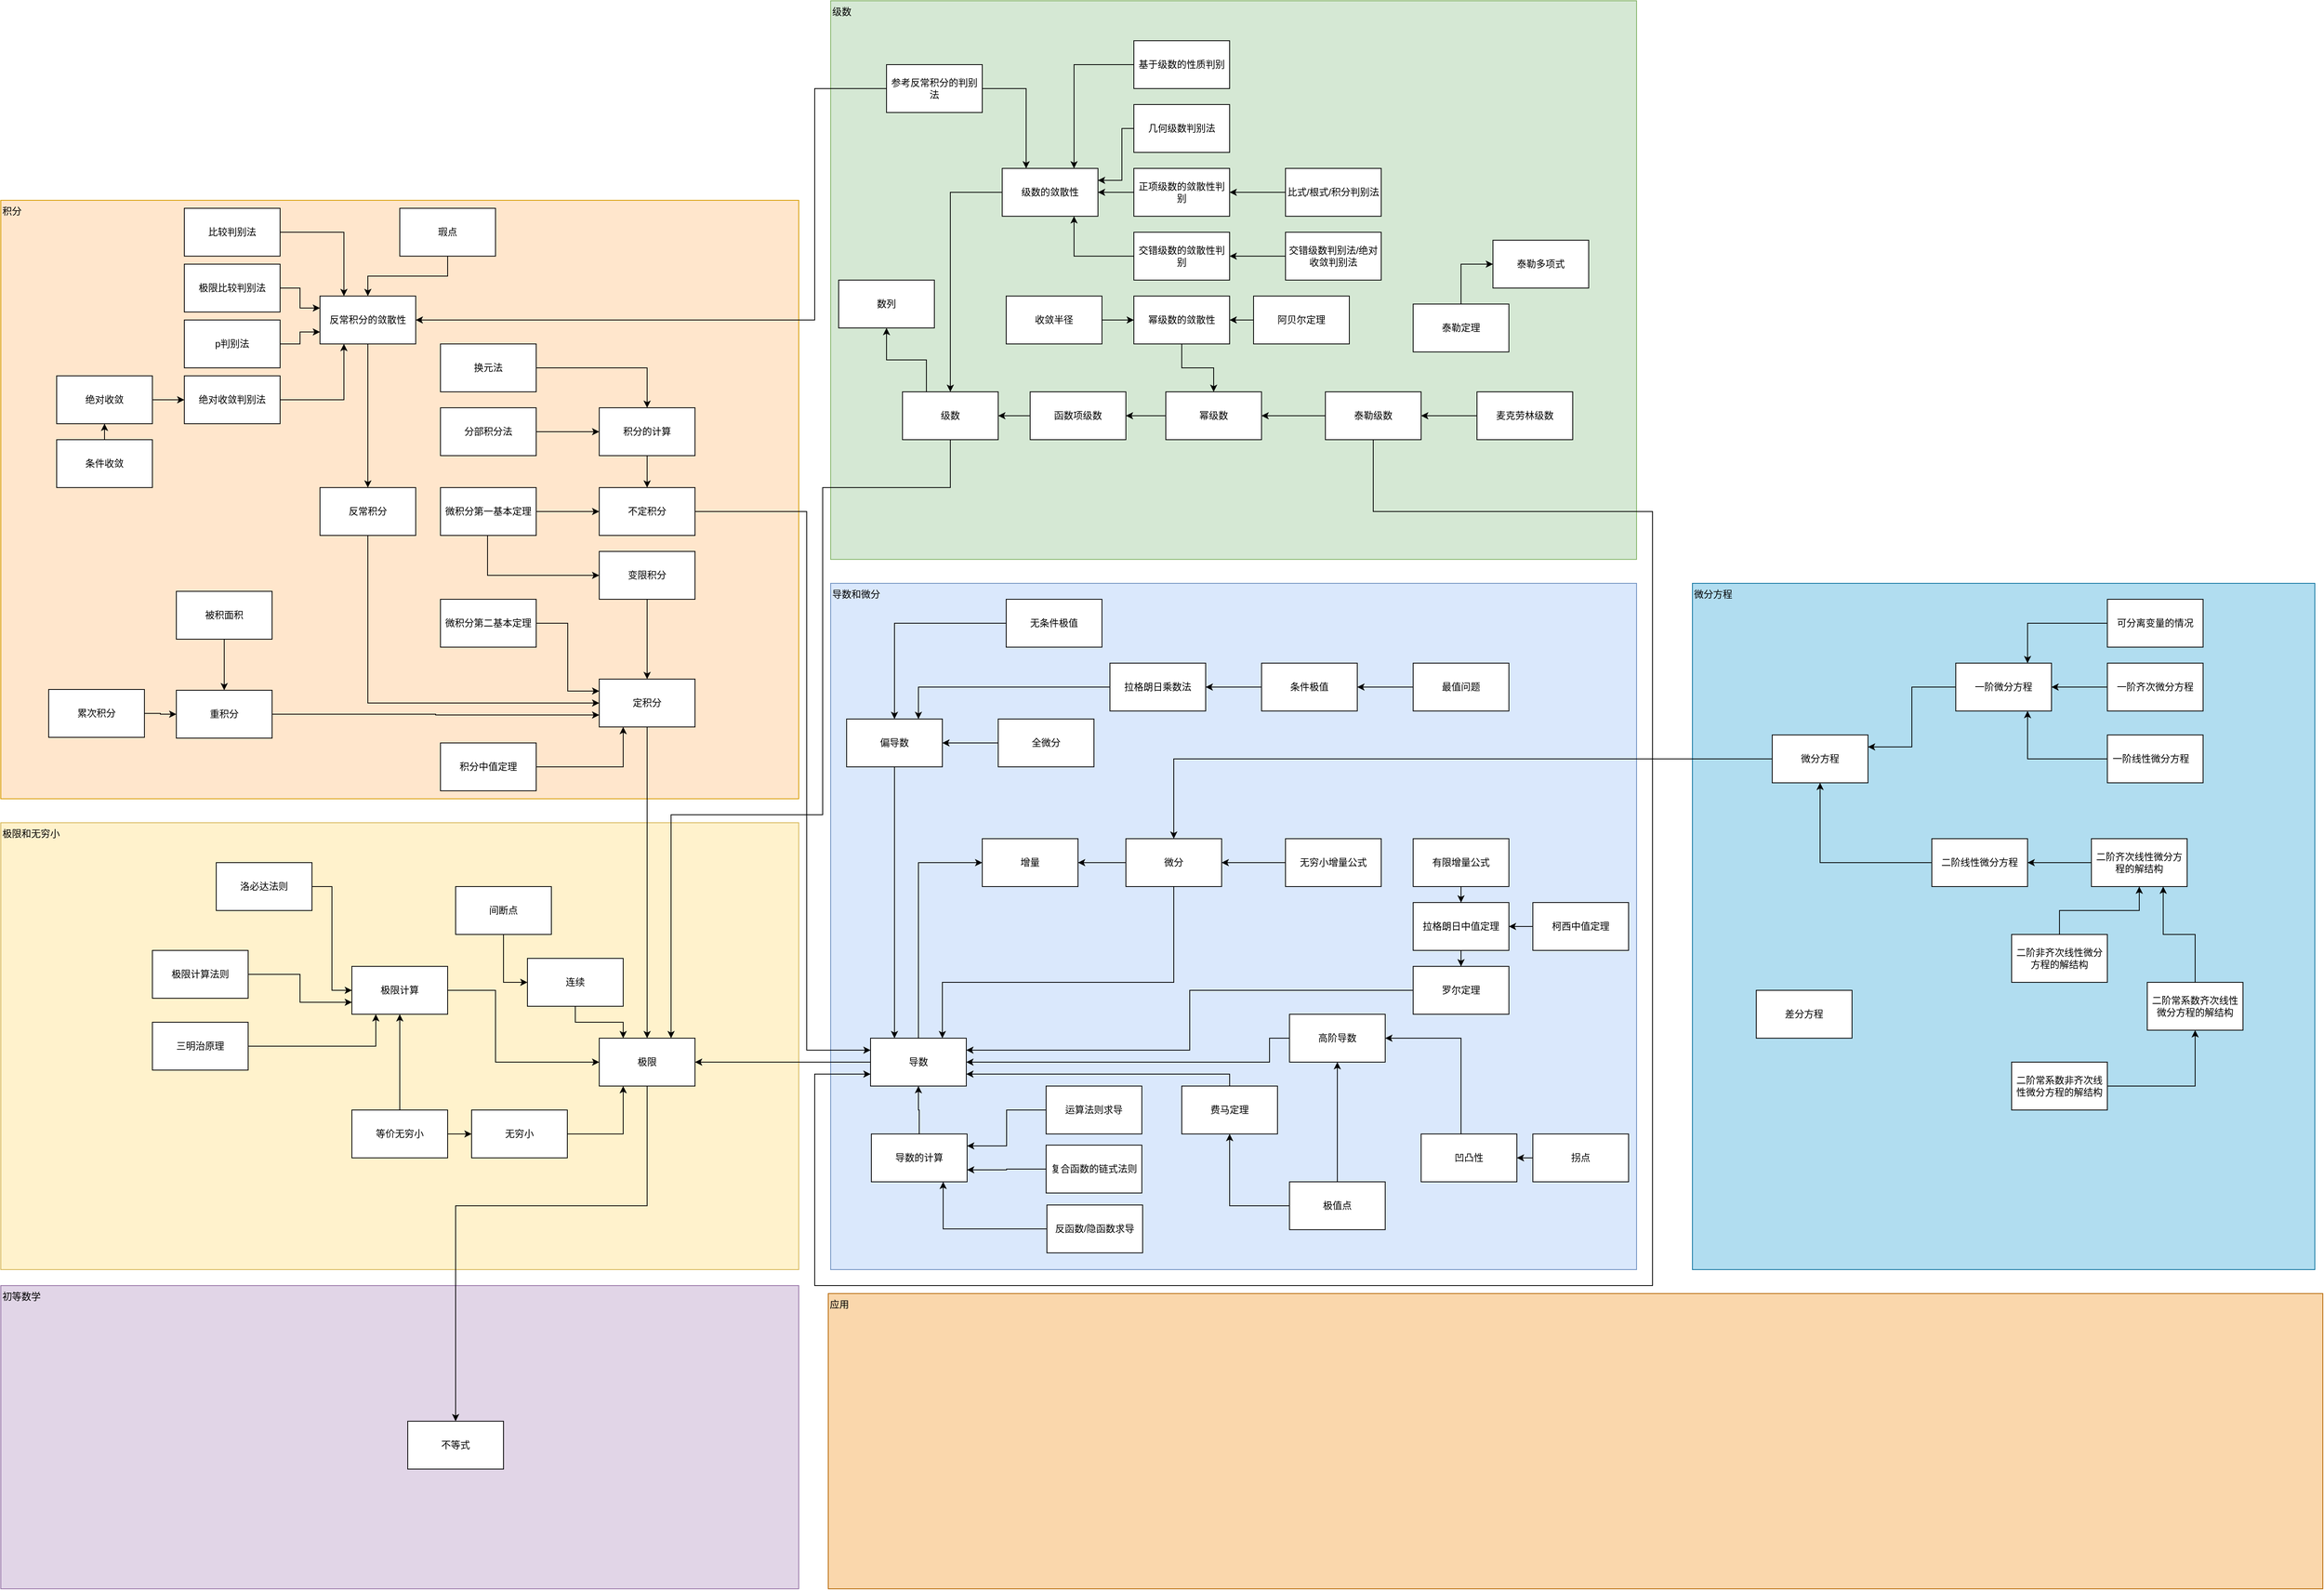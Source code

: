 <mxfile version="21.4.0" type="github">
  <diagram name="Page-1" id="VGHvvajVorK2azADJzkz">
    <mxGraphModel dx="4642" dy="3264" grid="1" gridSize="10" guides="1" tooltips="1" connect="1" arrows="1" fold="1" page="1" pageScale="1" pageWidth="850" pageHeight="1100" math="0" shadow="0">
      <root>
        <mxCell id="0" />
        <mxCell id="1" parent="0" />
        <mxCell id="I-8bGkA8Zce3OLZ5yMU2-1" value="初等数学" style="rounded=0;whiteSpace=wrap;html=1;fillColor=#e1d5e7;strokeColor=#9673a6;verticalAlign=top;align=left;" vertex="1" parent="1">
          <mxGeometry x="-400" y="900" width="1000" height="380" as="geometry" />
        </mxCell>
        <mxCell id="I-8bGkA8Zce3OLZ5yMU2-2" value="极限和无穷小" style="rounded=0;whiteSpace=wrap;html=1;fillColor=#fff2cc;strokeColor=#d6b656;verticalAlign=top;align=left;" vertex="1" parent="1">
          <mxGeometry x="-400" y="320" width="1000" height="560" as="geometry" />
        </mxCell>
        <mxCell id="I-8bGkA8Zce3OLZ5yMU2-3" value="导数和微分" style="rounded=0;whiteSpace=wrap;html=1;fillColor=#dae8fc;strokeColor=#6c8ebf;verticalAlign=top;align=left;" vertex="1" parent="1">
          <mxGeometry x="640" y="20" width="1010" height="860" as="geometry" />
        </mxCell>
        <mxCell id="I-8bGkA8Zce3OLZ5yMU2-4" value="积分" style="rounded=0;whiteSpace=wrap;html=1;fillColor=#ffe6cc;strokeColor=#d79b00;align=left;verticalAlign=top;" vertex="1" parent="1">
          <mxGeometry x="-400" y="-460" width="1000" height="750" as="geometry" />
        </mxCell>
        <mxCell id="I-8bGkA8Zce3OLZ5yMU2-5" value="级数" style="rounded=0;whiteSpace=wrap;html=1;fillColor=#d5e8d4;strokeColor=#82b366;verticalAlign=top;align=left;" vertex="1" parent="1">
          <mxGeometry x="640" y="-710" width="1010" height="700" as="geometry" />
        </mxCell>
        <mxCell id="I-8bGkA8Zce3OLZ5yMU2-6" value="微分方程" style="rounded=0;whiteSpace=wrap;html=1;fillColor=#b1ddf0;strokeColor=#10739e;verticalAlign=top;align=left;" vertex="1" parent="1">
          <mxGeometry x="1720" y="20" width="780" height="860" as="geometry" />
        </mxCell>
        <mxCell id="I-8bGkA8Zce3OLZ5yMU2-8" value="应用" style="rounded=0;whiteSpace=wrap;html=1;fillColor=#fad7ac;strokeColor=#b46504;verticalAlign=top;align=left;" vertex="1" parent="1">
          <mxGeometry x="637" y="910" width="1873" height="370" as="geometry" />
        </mxCell>
        <mxCell id="I-8bGkA8Zce3OLZ5yMU2-11" style="edgeStyle=orthogonalEdgeStyle;rounded=0;orthogonalLoop=1;jettySize=auto;html=1;entryX=0.25;entryY=1;entryDx=0;entryDy=0;" edge="1" parent="1" source="I-8bGkA8Zce3OLZ5yMU2-9" target="I-8bGkA8Zce3OLZ5yMU2-10">
          <mxGeometry relative="1" as="geometry">
            <Array as="points">
              <mxPoint x="380" y="710" />
            </Array>
          </mxGeometry>
        </mxCell>
        <mxCell id="I-8bGkA8Zce3OLZ5yMU2-9" value="无穷小" style="rounded=0;whiteSpace=wrap;html=1;" vertex="1" parent="1">
          <mxGeometry x="190" y="680" width="120" height="60" as="geometry" />
        </mxCell>
        <mxCell id="I-8bGkA8Zce3OLZ5yMU2-14" style="edgeStyle=orthogonalEdgeStyle;rounded=0;orthogonalLoop=1;jettySize=auto;html=1;entryX=0.5;entryY=0;entryDx=0;entryDy=0;" edge="1" parent="1" source="I-8bGkA8Zce3OLZ5yMU2-10" target="I-8bGkA8Zce3OLZ5yMU2-13">
          <mxGeometry relative="1" as="geometry">
            <Array as="points">
              <mxPoint x="410" y="800" />
              <mxPoint x="170" y="800" />
            </Array>
          </mxGeometry>
        </mxCell>
        <mxCell id="I-8bGkA8Zce3OLZ5yMU2-10" value="极限" style="rounded=0;whiteSpace=wrap;html=1;" vertex="1" parent="1">
          <mxGeometry x="350" y="590" width="120" height="60" as="geometry" />
        </mxCell>
        <mxCell id="I-8bGkA8Zce3OLZ5yMU2-13" value="不等式" style="rounded=0;whiteSpace=wrap;html=1;" vertex="1" parent="1">
          <mxGeometry x="110" y="1070" width="120" height="60" as="geometry" />
        </mxCell>
        <mxCell id="I-8bGkA8Zce3OLZ5yMU2-16" style="edgeStyle=orthogonalEdgeStyle;rounded=0;orthogonalLoop=1;jettySize=auto;html=1;entryX=0.25;entryY=0;entryDx=0;entryDy=0;" edge="1" parent="1" source="I-8bGkA8Zce3OLZ5yMU2-15" target="I-8bGkA8Zce3OLZ5yMU2-10">
          <mxGeometry relative="1" as="geometry" />
        </mxCell>
        <mxCell id="I-8bGkA8Zce3OLZ5yMU2-15" value="连续" style="rounded=0;whiteSpace=wrap;html=1;" vertex="1" parent="1">
          <mxGeometry x="260" y="490" width="120" height="60" as="geometry" />
        </mxCell>
        <mxCell id="I-8bGkA8Zce3OLZ5yMU2-18" style="edgeStyle=orthogonalEdgeStyle;rounded=0;orthogonalLoop=1;jettySize=auto;html=1;entryX=0;entryY=0.5;entryDx=0;entryDy=0;" edge="1" parent="1" source="I-8bGkA8Zce3OLZ5yMU2-17" target="I-8bGkA8Zce3OLZ5yMU2-10">
          <mxGeometry relative="1" as="geometry">
            <Array as="points">
              <mxPoint x="220" y="530" />
              <mxPoint x="220" y="620" />
            </Array>
          </mxGeometry>
        </mxCell>
        <mxCell id="I-8bGkA8Zce3OLZ5yMU2-17" value="极限计算" style="rounded=0;whiteSpace=wrap;html=1;" vertex="1" parent="1">
          <mxGeometry x="40" y="500" width="120" height="60" as="geometry" />
        </mxCell>
        <mxCell id="I-8bGkA8Zce3OLZ5yMU2-21" style="edgeStyle=orthogonalEdgeStyle;rounded=0;orthogonalLoop=1;jettySize=auto;html=1;entryX=0;entryY=0.5;entryDx=0;entryDy=0;" edge="1" parent="1" source="I-8bGkA8Zce3OLZ5yMU2-19" target="I-8bGkA8Zce3OLZ5yMU2-17">
          <mxGeometry relative="1" as="geometry" />
        </mxCell>
        <mxCell id="I-8bGkA8Zce3OLZ5yMU2-19" value="洛必达法则" style="rounded=0;whiteSpace=wrap;html=1;" vertex="1" parent="1">
          <mxGeometry x="-130" y="370" width="120" height="60" as="geometry" />
        </mxCell>
        <mxCell id="I-8bGkA8Zce3OLZ5yMU2-23" style="edgeStyle=orthogonalEdgeStyle;rounded=0;orthogonalLoop=1;jettySize=auto;html=1;entryX=0;entryY=0.5;entryDx=0;entryDy=0;" edge="1" parent="1" source="I-8bGkA8Zce3OLZ5yMU2-22" target="I-8bGkA8Zce3OLZ5yMU2-9">
          <mxGeometry relative="1" as="geometry" />
        </mxCell>
        <mxCell id="I-8bGkA8Zce3OLZ5yMU2-24" style="edgeStyle=orthogonalEdgeStyle;rounded=0;orthogonalLoop=1;jettySize=auto;html=1;" edge="1" parent="1" source="I-8bGkA8Zce3OLZ5yMU2-22" target="I-8bGkA8Zce3OLZ5yMU2-17">
          <mxGeometry relative="1" as="geometry" />
        </mxCell>
        <mxCell id="I-8bGkA8Zce3OLZ5yMU2-22" value="等价无穷小" style="rounded=0;whiteSpace=wrap;html=1;" vertex="1" parent="1">
          <mxGeometry x="40" y="680" width="120" height="60" as="geometry" />
        </mxCell>
        <mxCell id="I-8bGkA8Zce3OLZ5yMU2-26" style="edgeStyle=orthogonalEdgeStyle;rounded=0;orthogonalLoop=1;jettySize=auto;html=1;entryX=0;entryY=0.75;entryDx=0;entryDy=0;" edge="1" parent="1" source="I-8bGkA8Zce3OLZ5yMU2-25" target="I-8bGkA8Zce3OLZ5yMU2-17">
          <mxGeometry relative="1" as="geometry" />
        </mxCell>
        <mxCell id="I-8bGkA8Zce3OLZ5yMU2-25" value="极限计算法则" style="rounded=0;whiteSpace=wrap;html=1;" vertex="1" parent="1">
          <mxGeometry x="-210" y="480" width="120" height="60" as="geometry" />
        </mxCell>
        <mxCell id="I-8bGkA8Zce3OLZ5yMU2-28" style="edgeStyle=orthogonalEdgeStyle;rounded=0;orthogonalLoop=1;jettySize=auto;html=1;entryX=0.25;entryY=1;entryDx=0;entryDy=0;" edge="1" parent="1" source="I-8bGkA8Zce3OLZ5yMU2-27" target="I-8bGkA8Zce3OLZ5yMU2-17">
          <mxGeometry relative="1" as="geometry" />
        </mxCell>
        <mxCell id="I-8bGkA8Zce3OLZ5yMU2-27" value="三明治原理" style="rounded=0;whiteSpace=wrap;html=1;" vertex="1" parent="1">
          <mxGeometry x="-210" y="570" width="120" height="60" as="geometry" />
        </mxCell>
        <mxCell id="I-8bGkA8Zce3OLZ5yMU2-30" style="edgeStyle=orthogonalEdgeStyle;rounded=0;orthogonalLoop=1;jettySize=auto;html=1;entryX=0;entryY=0.5;entryDx=0;entryDy=0;" edge="1" parent="1" source="I-8bGkA8Zce3OLZ5yMU2-29" target="I-8bGkA8Zce3OLZ5yMU2-15">
          <mxGeometry relative="1" as="geometry" />
        </mxCell>
        <mxCell id="I-8bGkA8Zce3OLZ5yMU2-29" value="间断点" style="rounded=0;whiteSpace=wrap;html=1;" vertex="1" parent="1">
          <mxGeometry x="170" y="400" width="120" height="60" as="geometry" />
        </mxCell>
        <mxCell id="I-8bGkA8Zce3OLZ5yMU2-31" value="增量" style="rounded=0;whiteSpace=wrap;html=1;" vertex="1" parent="1">
          <mxGeometry x="830" y="340" width="120" height="60" as="geometry" />
        </mxCell>
        <mxCell id="I-8bGkA8Zce3OLZ5yMU2-33" style="edgeStyle=orthogonalEdgeStyle;rounded=0;orthogonalLoop=1;jettySize=auto;html=1;exitX=0.5;exitY=0;exitDx=0;exitDy=0;" edge="1" parent="1" source="I-8bGkA8Zce3OLZ5yMU2-32" target="I-8bGkA8Zce3OLZ5yMU2-31">
          <mxGeometry relative="1" as="geometry">
            <Array as="points">
              <mxPoint x="750" y="370" />
            </Array>
          </mxGeometry>
        </mxCell>
        <mxCell id="I-8bGkA8Zce3OLZ5yMU2-34" style="edgeStyle=orthogonalEdgeStyle;rounded=0;orthogonalLoop=1;jettySize=auto;html=1;entryX=1;entryY=0.5;entryDx=0;entryDy=0;" edge="1" parent="1" source="I-8bGkA8Zce3OLZ5yMU2-32" target="I-8bGkA8Zce3OLZ5yMU2-10">
          <mxGeometry relative="1" as="geometry" />
        </mxCell>
        <mxCell id="I-8bGkA8Zce3OLZ5yMU2-32" value="导数" style="rounded=0;whiteSpace=wrap;html=1;" vertex="1" parent="1">
          <mxGeometry x="690" y="590" width="120" height="60" as="geometry" />
        </mxCell>
        <mxCell id="I-8bGkA8Zce3OLZ5yMU2-36" style="edgeStyle=orthogonalEdgeStyle;rounded=0;orthogonalLoop=1;jettySize=auto;html=1;entryX=0.75;entryY=0;entryDx=0;entryDy=0;exitX=0.5;exitY=1;exitDx=0;exitDy=0;" edge="1" parent="1" source="I-8bGkA8Zce3OLZ5yMU2-35" target="I-8bGkA8Zce3OLZ5yMU2-32">
          <mxGeometry relative="1" as="geometry">
            <Array as="points">
              <mxPoint x="1070" y="520" />
              <mxPoint x="780" y="520" />
            </Array>
          </mxGeometry>
        </mxCell>
        <mxCell id="I-8bGkA8Zce3OLZ5yMU2-75" style="edgeStyle=orthogonalEdgeStyle;rounded=0;orthogonalLoop=1;jettySize=auto;html=1;entryX=1;entryY=0.5;entryDx=0;entryDy=0;" edge="1" parent="1" source="I-8bGkA8Zce3OLZ5yMU2-35" target="I-8bGkA8Zce3OLZ5yMU2-31">
          <mxGeometry relative="1" as="geometry" />
        </mxCell>
        <mxCell id="I-8bGkA8Zce3OLZ5yMU2-35" value="微分" style="rounded=0;whiteSpace=wrap;html=1;" vertex="1" parent="1">
          <mxGeometry x="1010" y="340" width="120" height="60" as="geometry" />
        </mxCell>
        <mxCell id="I-8bGkA8Zce3OLZ5yMU2-39" style="edgeStyle=orthogonalEdgeStyle;rounded=0;orthogonalLoop=1;jettySize=auto;html=1;entryX=0.5;entryY=1;entryDx=0;entryDy=0;" edge="1" parent="1" source="I-8bGkA8Zce3OLZ5yMU2-38" target="I-8bGkA8Zce3OLZ5yMU2-32">
          <mxGeometry relative="1" as="geometry" />
        </mxCell>
        <mxCell id="I-8bGkA8Zce3OLZ5yMU2-38" value="导数的计算" style="rounded=0;whiteSpace=wrap;html=1;" vertex="1" parent="1">
          <mxGeometry x="691" y="710" width="120" height="60" as="geometry" />
        </mxCell>
        <mxCell id="I-8bGkA8Zce3OLZ5yMU2-42" style="edgeStyle=orthogonalEdgeStyle;rounded=0;orthogonalLoop=1;jettySize=auto;html=1;entryX=1;entryY=0.25;entryDx=0;entryDy=0;" edge="1" parent="1" source="I-8bGkA8Zce3OLZ5yMU2-40" target="I-8bGkA8Zce3OLZ5yMU2-38">
          <mxGeometry relative="1" as="geometry" />
        </mxCell>
        <mxCell id="I-8bGkA8Zce3OLZ5yMU2-40" value="运算法则求导" style="rounded=0;whiteSpace=wrap;html=1;" vertex="1" parent="1">
          <mxGeometry x="910" y="650" width="120" height="60" as="geometry" />
        </mxCell>
        <mxCell id="I-8bGkA8Zce3OLZ5yMU2-43" style="edgeStyle=orthogonalEdgeStyle;rounded=0;orthogonalLoop=1;jettySize=auto;html=1;entryX=1;entryY=0.75;entryDx=0;entryDy=0;" edge="1" parent="1" source="I-8bGkA8Zce3OLZ5yMU2-41" target="I-8bGkA8Zce3OLZ5yMU2-38">
          <mxGeometry relative="1" as="geometry" />
        </mxCell>
        <mxCell id="I-8bGkA8Zce3OLZ5yMU2-41" value="复合函数的链式法则" style="rounded=0;whiteSpace=wrap;html=1;" vertex="1" parent="1">
          <mxGeometry x="910" y="724" width="120" height="60" as="geometry" />
        </mxCell>
        <mxCell id="I-8bGkA8Zce3OLZ5yMU2-45" style="edgeStyle=orthogonalEdgeStyle;rounded=0;orthogonalLoop=1;jettySize=auto;html=1;entryX=0.75;entryY=1;entryDx=0;entryDy=0;" edge="1" parent="1" source="I-8bGkA8Zce3OLZ5yMU2-44" target="I-8bGkA8Zce3OLZ5yMU2-38">
          <mxGeometry relative="1" as="geometry" />
        </mxCell>
        <mxCell id="I-8bGkA8Zce3OLZ5yMU2-44" value="反函数/隐函数求导" style="rounded=0;whiteSpace=wrap;html=1;" vertex="1" parent="1">
          <mxGeometry x="911" y="799" width="120" height="60" as="geometry" />
        </mxCell>
        <mxCell id="I-8bGkA8Zce3OLZ5yMU2-49" style="edgeStyle=orthogonalEdgeStyle;rounded=0;orthogonalLoop=1;jettySize=auto;html=1;entryX=1;entryY=0.25;entryDx=0;entryDy=0;" edge="1" parent="1" source="I-8bGkA8Zce3OLZ5yMU2-48" target="I-8bGkA8Zce3OLZ5yMU2-32">
          <mxGeometry relative="1" as="geometry" />
        </mxCell>
        <mxCell id="I-8bGkA8Zce3OLZ5yMU2-48" value="罗尔定理" style="rounded=0;whiteSpace=wrap;html=1;" vertex="1" parent="1">
          <mxGeometry x="1370" y="500" width="120" height="60" as="geometry" />
        </mxCell>
        <mxCell id="I-8bGkA8Zce3OLZ5yMU2-53" style="edgeStyle=orthogonalEdgeStyle;rounded=0;orthogonalLoop=1;jettySize=auto;html=1;" edge="1" parent="1" source="I-8bGkA8Zce3OLZ5yMU2-50" target="I-8bGkA8Zce3OLZ5yMU2-48">
          <mxGeometry relative="1" as="geometry" />
        </mxCell>
        <mxCell id="I-8bGkA8Zce3OLZ5yMU2-50" value="拉格朗日中值定理" style="rounded=0;whiteSpace=wrap;html=1;" vertex="1" parent="1">
          <mxGeometry x="1370" y="420" width="120" height="60" as="geometry" />
        </mxCell>
        <mxCell id="I-8bGkA8Zce3OLZ5yMU2-52" style="edgeStyle=orthogonalEdgeStyle;rounded=0;orthogonalLoop=1;jettySize=auto;html=1;" edge="1" parent="1" source="I-8bGkA8Zce3OLZ5yMU2-51" target="I-8bGkA8Zce3OLZ5yMU2-50">
          <mxGeometry relative="1" as="geometry" />
        </mxCell>
        <mxCell id="I-8bGkA8Zce3OLZ5yMU2-51" value="柯西中值定理" style="rounded=0;whiteSpace=wrap;html=1;" vertex="1" parent="1">
          <mxGeometry x="1520" y="420" width="120" height="60" as="geometry" />
        </mxCell>
        <mxCell id="I-8bGkA8Zce3OLZ5yMU2-55" style="edgeStyle=orthogonalEdgeStyle;rounded=0;orthogonalLoop=1;jettySize=auto;html=1;entryX=1;entryY=0.75;entryDx=0;entryDy=0;" edge="1" parent="1" source="I-8bGkA8Zce3OLZ5yMU2-54" target="I-8bGkA8Zce3OLZ5yMU2-32">
          <mxGeometry relative="1" as="geometry">
            <Array as="points">
              <mxPoint x="1140" y="635" />
            </Array>
          </mxGeometry>
        </mxCell>
        <mxCell id="I-8bGkA8Zce3OLZ5yMU2-54" value="费马定理" style="rounded=0;whiteSpace=wrap;html=1;" vertex="1" parent="1">
          <mxGeometry x="1080" y="650" width="120" height="60" as="geometry" />
        </mxCell>
        <mxCell id="I-8bGkA8Zce3OLZ5yMU2-57" style="edgeStyle=orthogonalEdgeStyle;rounded=0;orthogonalLoop=1;jettySize=auto;html=1;entryX=1;entryY=0.5;entryDx=0;entryDy=0;" edge="1" parent="1" source="I-8bGkA8Zce3OLZ5yMU2-56" target="I-8bGkA8Zce3OLZ5yMU2-35">
          <mxGeometry relative="1" as="geometry" />
        </mxCell>
        <mxCell id="I-8bGkA8Zce3OLZ5yMU2-56" value="无穷小增量公式" style="rounded=0;whiteSpace=wrap;html=1;" vertex="1" parent="1">
          <mxGeometry x="1210" y="340" width="120" height="60" as="geometry" />
        </mxCell>
        <mxCell id="I-8bGkA8Zce3OLZ5yMU2-59" style="edgeStyle=orthogonalEdgeStyle;rounded=0;orthogonalLoop=1;jettySize=auto;html=1;entryX=0.5;entryY=0;entryDx=0;entryDy=0;" edge="1" parent="1" source="I-8bGkA8Zce3OLZ5yMU2-58" target="I-8bGkA8Zce3OLZ5yMU2-50">
          <mxGeometry relative="1" as="geometry" />
        </mxCell>
        <mxCell id="I-8bGkA8Zce3OLZ5yMU2-58" value="有限增量公式" style="rounded=0;whiteSpace=wrap;html=1;" vertex="1" parent="1">
          <mxGeometry x="1370" y="340" width="120" height="60" as="geometry" />
        </mxCell>
        <mxCell id="I-8bGkA8Zce3OLZ5yMU2-62" style="edgeStyle=orthogonalEdgeStyle;rounded=0;orthogonalLoop=1;jettySize=auto;html=1;entryX=1;entryY=0.5;entryDx=0;entryDy=0;exitX=0;exitY=0.5;exitDx=0;exitDy=0;" edge="1" parent="1" source="I-8bGkA8Zce3OLZ5yMU2-60" target="I-8bGkA8Zce3OLZ5yMU2-32">
          <mxGeometry relative="1" as="geometry">
            <Array as="points">
              <mxPoint x="1190" y="590" />
              <mxPoint x="1190" y="620" />
            </Array>
          </mxGeometry>
        </mxCell>
        <mxCell id="I-8bGkA8Zce3OLZ5yMU2-60" value="高阶导数" style="rounded=0;whiteSpace=wrap;html=1;" vertex="1" parent="1">
          <mxGeometry x="1215" y="560" width="120" height="60" as="geometry" />
        </mxCell>
        <mxCell id="I-8bGkA8Zce3OLZ5yMU2-70" style="edgeStyle=orthogonalEdgeStyle;rounded=0;orthogonalLoop=1;jettySize=auto;html=1;" edge="1" parent="1" source="I-8bGkA8Zce3OLZ5yMU2-63" target="I-8bGkA8Zce3OLZ5yMU2-64">
          <mxGeometry relative="1" as="geometry" />
        </mxCell>
        <mxCell id="I-8bGkA8Zce3OLZ5yMU2-63" value="拐点" style="rounded=0;whiteSpace=wrap;html=1;" vertex="1" parent="1">
          <mxGeometry x="1520" y="710" width="120" height="60" as="geometry" />
        </mxCell>
        <mxCell id="I-8bGkA8Zce3OLZ5yMU2-66" style="edgeStyle=orthogonalEdgeStyle;rounded=0;orthogonalLoop=1;jettySize=auto;html=1;entryX=1;entryY=0.5;entryDx=0;entryDy=0;" edge="1" parent="1" source="I-8bGkA8Zce3OLZ5yMU2-64" target="I-8bGkA8Zce3OLZ5yMU2-60">
          <mxGeometry relative="1" as="geometry">
            <Array as="points">
              <mxPoint x="1430" y="590" />
            </Array>
          </mxGeometry>
        </mxCell>
        <mxCell id="I-8bGkA8Zce3OLZ5yMU2-64" value="凹凸性" style="rounded=0;whiteSpace=wrap;html=1;" vertex="1" parent="1">
          <mxGeometry x="1380" y="710" width="120" height="60" as="geometry" />
        </mxCell>
        <mxCell id="I-8bGkA8Zce3OLZ5yMU2-71" style="edgeStyle=orthogonalEdgeStyle;rounded=0;orthogonalLoop=1;jettySize=auto;html=1;" edge="1" parent="1" source="I-8bGkA8Zce3OLZ5yMU2-69" target="I-8bGkA8Zce3OLZ5yMU2-60">
          <mxGeometry relative="1" as="geometry" />
        </mxCell>
        <mxCell id="I-8bGkA8Zce3OLZ5yMU2-72" style="edgeStyle=orthogonalEdgeStyle;rounded=0;orthogonalLoop=1;jettySize=auto;html=1;entryX=0.5;entryY=1;entryDx=0;entryDy=0;" edge="1" parent="1" source="I-8bGkA8Zce3OLZ5yMU2-69" target="I-8bGkA8Zce3OLZ5yMU2-54">
          <mxGeometry relative="1" as="geometry" />
        </mxCell>
        <mxCell id="I-8bGkA8Zce3OLZ5yMU2-69" value="极值点" style="rounded=0;whiteSpace=wrap;html=1;" vertex="1" parent="1">
          <mxGeometry x="1215" y="770" width="120" height="60" as="geometry" />
        </mxCell>
        <mxCell id="I-8bGkA8Zce3OLZ5yMU2-74" style="edgeStyle=orthogonalEdgeStyle;rounded=0;orthogonalLoop=1;jettySize=auto;html=1;entryX=0.25;entryY=0;entryDx=0;entryDy=0;" edge="1" parent="1" source="I-8bGkA8Zce3OLZ5yMU2-73" target="I-8bGkA8Zce3OLZ5yMU2-32">
          <mxGeometry relative="1" as="geometry" />
        </mxCell>
        <mxCell id="I-8bGkA8Zce3OLZ5yMU2-73" value="偏导数" style="rounded=0;whiteSpace=wrap;html=1;" vertex="1" parent="1">
          <mxGeometry x="660" y="190" width="120" height="60" as="geometry" />
        </mxCell>
        <mxCell id="I-8bGkA8Zce3OLZ5yMU2-77" style="edgeStyle=orthogonalEdgeStyle;rounded=0;orthogonalLoop=1;jettySize=auto;html=1;entryX=1;entryY=0.5;entryDx=0;entryDy=0;" edge="1" parent="1" source="I-8bGkA8Zce3OLZ5yMU2-76" target="I-8bGkA8Zce3OLZ5yMU2-73">
          <mxGeometry relative="1" as="geometry" />
        </mxCell>
        <mxCell id="I-8bGkA8Zce3OLZ5yMU2-76" value="全微分" style="rounded=0;whiteSpace=wrap;html=1;" vertex="1" parent="1">
          <mxGeometry x="850" y="190" width="120" height="60" as="geometry" />
        </mxCell>
        <mxCell id="I-8bGkA8Zce3OLZ5yMU2-81" style="edgeStyle=orthogonalEdgeStyle;rounded=0;orthogonalLoop=1;jettySize=auto;html=1;entryX=0.5;entryY=0;entryDx=0;entryDy=0;" edge="1" parent="1" source="I-8bGkA8Zce3OLZ5yMU2-78" target="I-8bGkA8Zce3OLZ5yMU2-73">
          <mxGeometry relative="1" as="geometry" />
        </mxCell>
        <mxCell id="I-8bGkA8Zce3OLZ5yMU2-78" value="无条件极值" style="rounded=0;whiteSpace=wrap;html=1;" vertex="1" parent="1">
          <mxGeometry x="860" y="40" width="120" height="60" as="geometry" />
        </mxCell>
        <mxCell id="I-8bGkA8Zce3OLZ5yMU2-84" style="edgeStyle=orthogonalEdgeStyle;rounded=0;orthogonalLoop=1;jettySize=auto;html=1;" edge="1" parent="1" source="I-8bGkA8Zce3OLZ5yMU2-79" target="I-8bGkA8Zce3OLZ5yMU2-82">
          <mxGeometry relative="1" as="geometry" />
        </mxCell>
        <mxCell id="I-8bGkA8Zce3OLZ5yMU2-79" value="条件极值" style="rounded=0;whiteSpace=wrap;html=1;" vertex="1" parent="1">
          <mxGeometry x="1180" y="120" width="120" height="60" as="geometry" />
        </mxCell>
        <mxCell id="I-8bGkA8Zce3OLZ5yMU2-85" style="edgeStyle=orthogonalEdgeStyle;rounded=0;orthogonalLoop=1;jettySize=auto;html=1;entryX=1;entryY=0.5;entryDx=0;entryDy=0;" edge="1" parent="1" source="I-8bGkA8Zce3OLZ5yMU2-80" target="I-8bGkA8Zce3OLZ5yMU2-79">
          <mxGeometry relative="1" as="geometry" />
        </mxCell>
        <mxCell id="I-8bGkA8Zce3OLZ5yMU2-80" value="最值问题" style="rounded=0;whiteSpace=wrap;html=1;" vertex="1" parent="1">
          <mxGeometry x="1370" y="120" width="120" height="60" as="geometry" />
        </mxCell>
        <mxCell id="I-8bGkA8Zce3OLZ5yMU2-83" style="edgeStyle=orthogonalEdgeStyle;rounded=0;orthogonalLoop=1;jettySize=auto;html=1;entryX=0.75;entryY=0;entryDx=0;entryDy=0;" edge="1" parent="1" source="I-8bGkA8Zce3OLZ5yMU2-82" target="I-8bGkA8Zce3OLZ5yMU2-73">
          <mxGeometry relative="1" as="geometry" />
        </mxCell>
        <mxCell id="I-8bGkA8Zce3OLZ5yMU2-82" value="拉格朗日乘数法" style="rounded=0;whiteSpace=wrap;html=1;" vertex="1" parent="1">
          <mxGeometry x="990" y="120" width="120" height="60" as="geometry" />
        </mxCell>
        <mxCell id="I-8bGkA8Zce3OLZ5yMU2-87" style="edgeStyle=orthogonalEdgeStyle;rounded=0;orthogonalLoop=1;jettySize=auto;html=1;entryX=0;entryY=0.25;entryDx=0;entryDy=0;exitX=1;exitY=0.5;exitDx=0;exitDy=0;" edge="1" parent="1" source="I-8bGkA8Zce3OLZ5yMU2-86" target="I-8bGkA8Zce3OLZ5yMU2-32">
          <mxGeometry relative="1" as="geometry">
            <Array as="points">
              <mxPoint x="610" y="-70" />
              <mxPoint x="610" y="605" />
            </Array>
          </mxGeometry>
        </mxCell>
        <mxCell id="I-8bGkA8Zce3OLZ5yMU2-86" value="不定积分" style="rounded=0;whiteSpace=wrap;html=1;" vertex="1" parent="1">
          <mxGeometry x="350" y="-100" width="120" height="60" as="geometry" />
        </mxCell>
        <mxCell id="I-8bGkA8Zce3OLZ5yMU2-89" style="edgeStyle=orthogonalEdgeStyle;rounded=0;orthogonalLoop=1;jettySize=auto;html=1;entryX=0.5;entryY=0;entryDx=0;entryDy=0;" edge="1" parent="1" source="I-8bGkA8Zce3OLZ5yMU2-88" target="I-8bGkA8Zce3OLZ5yMU2-10">
          <mxGeometry relative="1" as="geometry" />
        </mxCell>
        <mxCell id="I-8bGkA8Zce3OLZ5yMU2-88" value="定积分" style="rounded=0;whiteSpace=wrap;html=1;" vertex="1" parent="1">
          <mxGeometry x="350" y="140" width="120" height="60" as="geometry" />
        </mxCell>
        <mxCell id="I-8bGkA8Zce3OLZ5yMU2-91" style="edgeStyle=orthogonalEdgeStyle;rounded=0;orthogonalLoop=1;jettySize=auto;html=1;entryX=0.5;entryY=0;entryDx=0;entryDy=0;" edge="1" parent="1" source="I-8bGkA8Zce3OLZ5yMU2-90" target="I-8bGkA8Zce3OLZ5yMU2-88">
          <mxGeometry relative="1" as="geometry" />
        </mxCell>
        <mxCell id="I-8bGkA8Zce3OLZ5yMU2-90" value="变限积分" style="rounded=0;whiteSpace=wrap;html=1;" vertex="1" parent="1">
          <mxGeometry x="350" y="-20" width="120" height="60" as="geometry" />
        </mxCell>
        <mxCell id="I-8bGkA8Zce3OLZ5yMU2-93" style="edgeStyle=orthogonalEdgeStyle;rounded=0;orthogonalLoop=1;jettySize=auto;html=1;entryX=0;entryY=0.5;entryDx=0;entryDy=0;" edge="1" parent="1" source="I-8bGkA8Zce3OLZ5yMU2-92" target="I-8bGkA8Zce3OLZ5yMU2-90">
          <mxGeometry relative="1" as="geometry">
            <mxPoint x="350" y="80" as="targetPoint" />
            <Array as="points">
              <mxPoint x="210" y="10" />
            </Array>
          </mxGeometry>
        </mxCell>
        <mxCell id="I-8bGkA8Zce3OLZ5yMU2-94" style="edgeStyle=orthogonalEdgeStyle;rounded=0;orthogonalLoop=1;jettySize=auto;html=1;" edge="1" parent="1" source="I-8bGkA8Zce3OLZ5yMU2-92" target="I-8bGkA8Zce3OLZ5yMU2-86">
          <mxGeometry relative="1" as="geometry" />
        </mxCell>
        <mxCell id="I-8bGkA8Zce3OLZ5yMU2-92" value="微积分第一基本定理" style="rounded=0;whiteSpace=wrap;html=1;" vertex="1" parent="1">
          <mxGeometry x="151" y="-100" width="120" height="60" as="geometry" />
        </mxCell>
        <mxCell id="I-8bGkA8Zce3OLZ5yMU2-96" style="edgeStyle=orthogonalEdgeStyle;rounded=0;orthogonalLoop=1;jettySize=auto;html=1;entryX=0;entryY=0.25;entryDx=0;entryDy=0;" edge="1" parent="1" source="I-8bGkA8Zce3OLZ5yMU2-95" target="I-8bGkA8Zce3OLZ5yMU2-88">
          <mxGeometry relative="1" as="geometry" />
        </mxCell>
        <mxCell id="I-8bGkA8Zce3OLZ5yMU2-95" value="微积分第二基本定理" style="rounded=0;whiteSpace=wrap;html=1;" vertex="1" parent="1">
          <mxGeometry x="151" y="40" width="120" height="60" as="geometry" />
        </mxCell>
        <mxCell id="I-8bGkA8Zce3OLZ5yMU2-98" style="edgeStyle=orthogonalEdgeStyle;rounded=0;orthogonalLoop=1;jettySize=auto;html=1;entryX=0.25;entryY=1;entryDx=0;entryDy=0;" edge="1" parent="1" source="I-8bGkA8Zce3OLZ5yMU2-97" target="I-8bGkA8Zce3OLZ5yMU2-88">
          <mxGeometry relative="1" as="geometry" />
        </mxCell>
        <mxCell id="I-8bGkA8Zce3OLZ5yMU2-97" value="积分中值定理" style="rounded=0;whiteSpace=wrap;html=1;" vertex="1" parent="1">
          <mxGeometry x="151" y="220" width="120" height="60" as="geometry" />
        </mxCell>
        <mxCell id="I-8bGkA8Zce3OLZ5yMU2-123" style="edgeStyle=orthogonalEdgeStyle;rounded=0;orthogonalLoop=1;jettySize=auto;html=1;entryX=0.5;entryY=0;entryDx=0;entryDy=0;" edge="1" parent="1" source="I-8bGkA8Zce3OLZ5yMU2-99" target="I-8bGkA8Zce3OLZ5yMU2-86">
          <mxGeometry relative="1" as="geometry" />
        </mxCell>
        <mxCell id="I-8bGkA8Zce3OLZ5yMU2-99" value="积分的计算" style="rounded=0;whiteSpace=wrap;html=1;" vertex="1" parent="1">
          <mxGeometry x="350" y="-200" width="120" height="60" as="geometry" />
        </mxCell>
        <mxCell id="I-8bGkA8Zce3OLZ5yMU2-103" style="edgeStyle=orthogonalEdgeStyle;rounded=0;orthogonalLoop=1;jettySize=auto;html=1;entryX=0.5;entryY=0;entryDx=0;entryDy=0;" edge="1" parent="1" source="I-8bGkA8Zce3OLZ5yMU2-100" target="I-8bGkA8Zce3OLZ5yMU2-99">
          <mxGeometry relative="1" as="geometry" />
        </mxCell>
        <mxCell id="I-8bGkA8Zce3OLZ5yMU2-100" value="换元法" style="rounded=0;whiteSpace=wrap;html=1;" vertex="1" parent="1">
          <mxGeometry x="151" y="-280" width="120" height="60" as="geometry" />
        </mxCell>
        <mxCell id="I-8bGkA8Zce3OLZ5yMU2-102" style="edgeStyle=orthogonalEdgeStyle;rounded=0;orthogonalLoop=1;jettySize=auto;html=1;entryX=0;entryY=0.5;entryDx=0;entryDy=0;" edge="1" parent="1" source="I-8bGkA8Zce3OLZ5yMU2-101" target="I-8bGkA8Zce3OLZ5yMU2-99">
          <mxGeometry relative="1" as="geometry" />
        </mxCell>
        <mxCell id="I-8bGkA8Zce3OLZ5yMU2-101" value="分部积分法" style="rounded=0;whiteSpace=wrap;html=1;" vertex="1" parent="1">
          <mxGeometry x="151" y="-200" width="120" height="60" as="geometry" />
        </mxCell>
        <mxCell id="I-8bGkA8Zce3OLZ5yMU2-105" style="edgeStyle=orthogonalEdgeStyle;rounded=0;orthogonalLoop=1;jettySize=auto;html=1;" edge="1" parent="1" source="I-8bGkA8Zce3OLZ5yMU2-104" target="I-8bGkA8Zce3OLZ5yMU2-88">
          <mxGeometry relative="1" as="geometry">
            <Array as="points">
              <mxPoint x="60" y="170" />
            </Array>
          </mxGeometry>
        </mxCell>
        <mxCell id="I-8bGkA8Zce3OLZ5yMU2-104" value="反常积分" style="rounded=0;whiteSpace=wrap;html=1;" vertex="1" parent="1">
          <mxGeometry y="-100" width="120" height="60" as="geometry" />
        </mxCell>
        <mxCell id="I-8bGkA8Zce3OLZ5yMU2-107" style="edgeStyle=orthogonalEdgeStyle;rounded=0;orthogonalLoop=1;jettySize=auto;html=1;entryX=0.5;entryY=0;entryDx=0;entryDy=0;" edge="1" parent="1" source="I-8bGkA8Zce3OLZ5yMU2-106" target="I-8bGkA8Zce3OLZ5yMU2-104">
          <mxGeometry relative="1" as="geometry" />
        </mxCell>
        <mxCell id="I-8bGkA8Zce3OLZ5yMU2-106" value="反常积分的敛散性" style="rounded=0;whiteSpace=wrap;html=1;" vertex="1" parent="1">
          <mxGeometry y="-340" width="120" height="60" as="geometry" />
        </mxCell>
        <mxCell id="I-8bGkA8Zce3OLZ5yMU2-109" style="edgeStyle=orthogonalEdgeStyle;rounded=0;orthogonalLoop=1;jettySize=auto;html=1;" edge="1" parent="1" source="I-8bGkA8Zce3OLZ5yMU2-108" target="I-8bGkA8Zce3OLZ5yMU2-106">
          <mxGeometry relative="1" as="geometry" />
        </mxCell>
        <mxCell id="I-8bGkA8Zce3OLZ5yMU2-108" value="瑕点" style="rounded=0;whiteSpace=wrap;html=1;" vertex="1" parent="1">
          <mxGeometry x="100" y="-450" width="120" height="60" as="geometry" />
        </mxCell>
        <mxCell id="I-8bGkA8Zce3OLZ5yMU2-114" style="edgeStyle=orthogonalEdgeStyle;rounded=0;orthogonalLoop=1;jettySize=auto;html=1;entryX=0.25;entryY=0;entryDx=0;entryDy=0;" edge="1" parent="1" source="I-8bGkA8Zce3OLZ5yMU2-110" target="I-8bGkA8Zce3OLZ5yMU2-106">
          <mxGeometry relative="1" as="geometry" />
        </mxCell>
        <mxCell id="I-8bGkA8Zce3OLZ5yMU2-110" value="比较判别法" style="rounded=0;whiteSpace=wrap;html=1;" vertex="1" parent="1">
          <mxGeometry x="-170" y="-450" width="120" height="60" as="geometry" />
        </mxCell>
        <mxCell id="I-8bGkA8Zce3OLZ5yMU2-115" style="edgeStyle=orthogonalEdgeStyle;rounded=0;orthogonalLoop=1;jettySize=auto;html=1;entryX=0;entryY=0.25;entryDx=0;entryDy=0;" edge="1" parent="1" source="I-8bGkA8Zce3OLZ5yMU2-111" target="I-8bGkA8Zce3OLZ5yMU2-106">
          <mxGeometry relative="1" as="geometry" />
        </mxCell>
        <mxCell id="I-8bGkA8Zce3OLZ5yMU2-111" value="极限比较判别法" style="rounded=0;whiteSpace=wrap;html=1;" vertex="1" parent="1">
          <mxGeometry x="-170" y="-380" width="120" height="60" as="geometry" />
        </mxCell>
        <mxCell id="I-8bGkA8Zce3OLZ5yMU2-116" style="edgeStyle=orthogonalEdgeStyle;rounded=0;orthogonalLoop=1;jettySize=auto;html=1;entryX=0;entryY=0.75;entryDx=0;entryDy=0;" edge="1" parent="1" source="I-8bGkA8Zce3OLZ5yMU2-112" target="I-8bGkA8Zce3OLZ5yMU2-106">
          <mxGeometry relative="1" as="geometry" />
        </mxCell>
        <mxCell id="I-8bGkA8Zce3OLZ5yMU2-112" value="p判别法" style="rounded=0;whiteSpace=wrap;html=1;" vertex="1" parent="1">
          <mxGeometry x="-170" y="-310" width="120" height="60" as="geometry" />
        </mxCell>
        <mxCell id="I-8bGkA8Zce3OLZ5yMU2-117" style="edgeStyle=orthogonalEdgeStyle;rounded=0;orthogonalLoop=1;jettySize=auto;html=1;entryX=0.25;entryY=1;entryDx=0;entryDy=0;" edge="1" parent="1" source="I-8bGkA8Zce3OLZ5yMU2-113" target="I-8bGkA8Zce3OLZ5yMU2-106">
          <mxGeometry relative="1" as="geometry" />
        </mxCell>
        <mxCell id="I-8bGkA8Zce3OLZ5yMU2-113" value="绝对收敛判别法" style="rounded=0;whiteSpace=wrap;html=1;" vertex="1" parent="1">
          <mxGeometry x="-170" y="-240" width="120" height="60" as="geometry" />
        </mxCell>
        <mxCell id="I-8bGkA8Zce3OLZ5yMU2-119" style="edgeStyle=orthogonalEdgeStyle;rounded=0;orthogonalLoop=1;jettySize=auto;html=1;" edge="1" parent="1" source="I-8bGkA8Zce3OLZ5yMU2-118" target="I-8bGkA8Zce3OLZ5yMU2-113">
          <mxGeometry relative="1" as="geometry" />
        </mxCell>
        <mxCell id="I-8bGkA8Zce3OLZ5yMU2-118" value="绝对收敛" style="rounded=0;whiteSpace=wrap;html=1;" vertex="1" parent="1">
          <mxGeometry x="-330" y="-240" width="120" height="60" as="geometry" />
        </mxCell>
        <mxCell id="I-8bGkA8Zce3OLZ5yMU2-121" style="edgeStyle=orthogonalEdgeStyle;rounded=0;orthogonalLoop=1;jettySize=auto;html=1;" edge="1" parent="1" source="I-8bGkA8Zce3OLZ5yMU2-120" target="I-8bGkA8Zce3OLZ5yMU2-118">
          <mxGeometry relative="1" as="geometry" />
        </mxCell>
        <mxCell id="I-8bGkA8Zce3OLZ5yMU2-120" value="条件收敛" style="rounded=0;whiteSpace=wrap;html=1;" vertex="1" parent="1">
          <mxGeometry x="-330" y="-160" width="120" height="60" as="geometry" />
        </mxCell>
        <mxCell id="I-8bGkA8Zce3OLZ5yMU2-124" value="数列" style="rounded=0;whiteSpace=wrap;html=1;" vertex="1" parent="1">
          <mxGeometry x="650" y="-360" width="120" height="60" as="geometry" />
        </mxCell>
        <mxCell id="I-8bGkA8Zce3OLZ5yMU2-126" style="edgeStyle=orthogonalEdgeStyle;rounded=0;orthogonalLoop=1;jettySize=auto;html=1;exitX=0.25;exitY=0;exitDx=0;exitDy=0;" edge="1" parent="1" source="I-8bGkA8Zce3OLZ5yMU2-125" target="I-8bGkA8Zce3OLZ5yMU2-124">
          <mxGeometry relative="1" as="geometry" />
        </mxCell>
        <mxCell id="I-8bGkA8Zce3OLZ5yMU2-128" style="edgeStyle=orthogonalEdgeStyle;rounded=0;orthogonalLoop=1;jettySize=auto;html=1;entryX=0.75;entryY=0;entryDx=0;entryDy=0;" edge="1" parent="1" source="I-8bGkA8Zce3OLZ5yMU2-125" target="I-8bGkA8Zce3OLZ5yMU2-10">
          <mxGeometry relative="1" as="geometry">
            <Array as="points">
              <mxPoint x="630" y="-100" />
              <mxPoint x="630" y="310" />
              <mxPoint x="440" y="310" />
            </Array>
          </mxGeometry>
        </mxCell>
        <mxCell id="I-8bGkA8Zce3OLZ5yMU2-125" value="级数" style="rounded=0;whiteSpace=wrap;html=1;" vertex="1" parent="1">
          <mxGeometry x="730" y="-220" width="120" height="60" as="geometry" />
        </mxCell>
        <mxCell id="I-8bGkA8Zce3OLZ5yMU2-130" style="edgeStyle=orthogonalEdgeStyle;rounded=0;orthogonalLoop=1;jettySize=auto;html=1;" edge="1" parent="1" source="I-8bGkA8Zce3OLZ5yMU2-129" target="I-8bGkA8Zce3OLZ5yMU2-125">
          <mxGeometry relative="1" as="geometry" />
        </mxCell>
        <mxCell id="I-8bGkA8Zce3OLZ5yMU2-129" value="级数的敛散性" style="rounded=0;whiteSpace=wrap;html=1;" vertex="1" parent="1">
          <mxGeometry x="855" y="-500" width="120" height="60" as="geometry" />
        </mxCell>
        <mxCell id="I-8bGkA8Zce3OLZ5yMU2-141" style="edgeStyle=orthogonalEdgeStyle;rounded=0;orthogonalLoop=1;jettySize=auto;html=1;entryX=1;entryY=0.25;entryDx=0;entryDy=0;" edge="1" parent="1" source="I-8bGkA8Zce3OLZ5yMU2-131" target="I-8bGkA8Zce3OLZ5yMU2-129">
          <mxGeometry relative="1" as="geometry">
            <Array as="points">
              <mxPoint x="1005" y="-550" />
              <mxPoint x="1005" y="-485" />
            </Array>
          </mxGeometry>
        </mxCell>
        <mxCell id="I-8bGkA8Zce3OLZ5yMU2-131" value="几何级数判别法" style="rounded=0;whiteSpace=wrap;html=1;" vertex="1" parent="1">
          <mxGeometry x="1020" y="-580" width="120" height="60" as="geometry" />
        </mxCell>
        <mxCell id="I-8bGkA8Zce3OLZ5yMU2-139" style="edgeStyle=orthogonalEdgeStyle;rounded=0;orthogonalLoop=1;jettySize=auto;html=1;entryX=1;entryY=0.5;entryDx=0;entryDy=0;" edge="1" parent="1" source="I-8bGkA8Zce3OLZ5yMU2-132" target="I-8bGkA8Zce3OLZ5yMU2-129">
          <mxGeometry relative="1" as="geometry" />
        </mxCell>
        <mxCell id="I-8bGkA8Zce3OLZ5yMU2-132" value="正项级数的敛散性判别" style="rounded=0;whiteSpace=wrap;html=1;" vertex="1" parent="1">
          <mxGeometry x="1020" y="-500" width="120" height="60" as="geometry" />
        </mxCell>
        <mxCell id="I-8bGkA8Zce3OLZ5yMU2-134" style="edgeStyle=orthogonalEdgeStyle;rounded=0;orthogonalLoop=1;jettySize=auto;html=1;" edge="1" parent="1" source="I-8bGkA8Zce3OLZ5yMU2-133" target="I-8bGkA8Zce3OLZ5yMU2-132">
          <mxGeometry relative="1" as="geometry" />
        </mxCell>
        <mxCell id="I-8bGkA8Zce3OLZ5yMU2-133" value="比式/根式/积分判别法" style="rounded=0;whiteSpace=wrap;html=1;" vertex="1" parent="1">
          <mxGeometry x="1210" y="-500" width="120" height="60" as="geometry" />
        </mxCell>
        <mxCell id="I-8bGkA8Zce3OLZ5yMU2-138" style="edgeStyle=orthogonalEdgeStyle;rounded=0;orthogonalLoop=1;jettySize=auto;html=1;entryX=0.75;entryY=1;entryDx=0;entryDy=0;" edge="1" parent="1" source="I-8bGkA8Zce3OLZ5yMU2-135" target="I-8bGkA8Zce3OLZ5yMU2-129">
          <mxGeometry relative="1" as="geometry" />
        </mxCell>
        <mxCell id="I-8bGkA8Zce3OLZ5yMU2-135" value="交错级数的敛散性判别" style="rounded=0;whiteSpace=wrap;html=1;" vertex="1" parent="1">
          <mxGeometry x="1020" y="-420" width="120" height="60" as="geometry" />
        </mxCell>
        <mxCell id="I-8bGkA8Zce3OLZ5yMU2-137" style="edgeStyle=orthogonalEdgeStyle;rounded=0;orthogonalLoop=1;jettySize=auto;html=1;" edge="1" parent="1" source="I-8bGkA8Zce3OLZ5yMU2-136" target="I-8bGkA8Zce3OLZ5yMU2-135">
          <mxGeometry relative="1" as="geometry" />
        </mxCell>
        <mxCell id="I-8bGkA8Zce3OLZ5yMU2-136" value="交错级数判别法/绝对收敛判别法" style="rounded=0;whiteSpace=wrap;html=1;" vertex="1" parent="1">
          <mxGeometry x="1210" y="-420" width="120" height="60" as="geometry" />
        </mxCell>
        <mxCell id="I-8bGkA8Zce3OLZ5yMU2-143" style="edgeStyle=orthogonalEdgeStyle;rounded=0;orthogonalLoop=1;jettySize=auto;html=1;entryX=0.75;entryY=0;entryDx=0;entryDy=0;" edge="1" parent="1" source="I-8bGkA8Zce3OLZ5yMU2-142" target="I-8bGkA8Zce3OLZ5yMU2-129">
          <mxGeometry relative="1" as="geometry" />
        </mxCell>
        <mxCell id="I-8bGkA8Zce3OLZ5yMU2-142" value="基于级数的性质判别" style="rounded=0;whiteSpace=wrap;html=1;" vertex="1" parent="1">
          <mxGeometry x="1020" y="-660" width="120" height="60" as="geometry" />
        </mxCell>
        <mxCell id="I-8bGkA8Zce3OLZ5yMU2-145" style="edgeStyle=orthogonalEdgeStyle;rounded=0;orthogonalLoop=1;jettySize=auto;html=1;entryX=0.25;entryY=0;entryDx=0;entryDy=0;exitX=1;exitY=0.5;exitDx=0;exitDy=0;" edge="1" parent="1" source="I-8bGkA8Zce3OLZ5yMU2-144" target="I-8bGkA8Zce3OLZ5yMU2-129">
          <mxGeometry relative="1" as="geometry">
            <mxPoint x="846" y="-540" as="sourcePoint" />
          </mxGeometry>
        </mxCell>
        <mxCell id="I-8bGkA8Zce3OLZ5yMU2-146" style="edgeStyle=orthogonalEdgeStyle;rounded=0;orthogonalLoop=1;jettySize=auto;html=1;exitX=0;exitY=0.5;exitDx=0;exitDy=0;" edge="1" parent="1" source="I-8bGkA8Zce3OLZ5yMU2-144" target="I-8bGkA8Zce3OLZ5yMU2-106">
          <mxGeometry relative="1" as="geometry">
            <Array as="points">
              <mxPoint x="620" y="-600" />
              <mxPoint x="620" y="-310" />
            </Array>
          </mxGeometry>
        </mxCell>
        <mxCell id="I-8bGkA8Zce3OLZ5yMU2-144" value="参考反常积分的判别法" style="rounded=0;whiteSpace=wrap;html=1;" vertex="1" parent="1">
          <mxGeometry x="710" y="-630" width="120" height="60" as="geometry" />
        </mxCell>
        <mxCell id="I-8bGkA8Zce3OLZ5yMU2-151" style="edgeStyle=orthogonalEdgeStyle;rounded=0;orthogonalLoop=1;jettySize=auto;html=1;entryX=1;entryY=0.5;entryDx=0;entryDy=0;" edge="1" parent="1" source="I-8bGkA8Zce3OLZ5yMU2-147" target="I-8bGkA8Zce3OLZ5yMU2-149">
          <mxGeometry relative="1" as="geometry" />
        </mxCell>
        <mxCell id="I-8bGkA8Zce3OLZ5yMU2-147" value="幂级数" style="rounded=0;whiteSpace=wrap;html=1;" vertex="1" parent="1">
          <mxGeometry x="1060" y="-220" width="120" height="60" as="geometry" />
        </mxCell>
        <mxCell id="I-8bGkA8Zce3OLZ5yMU2-150" style="edgeStyle=orthogonalEdgeStyle;rounded=0;orthogonalLoop=1;jettySize=auto;html=1;entryX=1;entryY=0.5;entryDx=0;entryDy=0;" edge="1" parent="1" source="I-8bGkA8Zce3OLZ5yMU2-149" target="I-8bGkA8Zce3OLZ5yMU2-125">
          <mxGeometry relative="1" as="geometry" />
        </mxCell>
        <mxCell id="I-8bGkA8Zce3OLZ5yMU2-149" value="函数项级数" style="rounded=0;whiteSpace=wrap;html=1;" vertex="1" parent="1">
          <mxGeometry x="890" y="-220" width="120" height="60" as="geometry" />
        </mxCell>
        <mxCell id="I-8bGkA8Zce3OLZ5yMU2-152" value="泰勒多项式" style="rounded=0;whiteSpace=wrap;html=1;" vertex="1" parent="1">
          <mxGeometry x="1470" y="-410" width="120" height="60" as="geometry" />
        </mxCell>
        <mxCell id="I-8bGkA8Zce3OLZ5yMU2-154" style="edgeStyle=orthogonalEdgeStyle;rounded=0;orthogonalLoop=1;jettySize=auto;html=1;entryX=0;entryY=0.5;entryDx=0;entryDy=0;" edge="1" parent="1" source="I-8bGkA8Zce3OLZ5yMU2-153" target="I-8bGkA8Zce3OLZ5yMU2-152">
          <mxGeometry relative="1" as="geometry" />
        </mxCell>
        <mxCell id="I-8bGkA8Zce3OLZ5yMU2-153" value="泰勒定理" style="rounded=0;whiteSpace=wrap;html=1;" vertex="1" parent="1">
          <mxGeometry x="1370" y="-330" width="120" height="60" as="geometry" />
        </mxCell>
        <mxCell id="I-8bGkA8Zce3OLZ5yMU2-156" style="edgeStyle=orthogonalEdgeStyle;rounded=0;orthogonalLoop=1;jettySize=auto;html=1;" edge="1" parent="1" source="I-8bGkA8Zce3OLZ5yMU2-155" target="I-8bGkA8Zce3OLZ5yMU2-147">
          <mxGeometry relative="1" as="geometry" />
        </mxCell>
        <mxCell id="I-8bGkA8Zce3OLZ5yMU2-165" style="edgeStyle=orthogonalEdgeStyle;rounded=0;orthogonalLoop=1;jettySize=auto;html=1;entryX=0;entryY=0.75;entryDx=0;entryDy=0;" edge="1" parent="1" source="I-8bGkA8Zce3OLZ5yMU2-155" target="I-8bGkA8Zce3OLZ5yMU2-32">
          <mxGeometry relative="1" as="geometry">
            <Array as="points">
              <mxPoint x="1320" y="-70" />
              <mxPoint x="1670" y="-70" />
              <mxPoint x="1670" y="900" />
              <mxPoint x="620" y="900" />
              <mxPoint x="620" y="635" />
            </Array>
          </mxGeometry>
        </mxCell>
        <mxCell id="I-8bGkA8Zce3OLZ5yMU2-155" value="泰勒级数" style="rounded=0;whiteSpace=wrap;html=1;" vertex="1" parent="1">
          <mxGeometry x="1260" y="-220" width="120" height="60" as="geometry" />
        </mxCell>
        <mxCell id="I-8bGkA8Zce3OLZ5yMU2-158" style="edgeStyle=orthogonalEdgeStyle;rounded=0;orthogonalLoop=1;jettySize=auto;html=1;" edge="1" parent="1" source="I-8bGkA8Zce3OLZ5yMU2-157" target="I-8bGkA8Zce3OLZ5yMU2-155">
          <mxGeometry relative="1" as="geometry" />
        </mxCell>
        <mxCell id="I-8bGkA8Zce3OLZ5yMU2-157" value="麦克劳林级数" style="rounded=0;whiteSpace=wrap;html=1;" vertex="1" parent="1">
          <mxGeometry x="1450" y="-220" width="120" height="60" as="geometry" />
        </mxCell>
        <mxCell id="I-8bGkA8Zce3OLZ5yMU2-160" style="edgeStyle=orthogonalEdgeStyle;rounded=0;orthogonalLoop=1;jettySize=auto;html=1;entryX=0.5;entryY=0;entryDx=0;entryDy=0;" edge="1" parent="1" source="I-8bGkA8Zce3OLZ5yMU2-159" target="I-8bGkA8Zce3OLZ5yMU2-147">
          <mxGeometry relative="1" as="geometry" />
        </mxCell>
        <mxCell id="I-8bGkA8Zce3OLZ5yMU2-159" value="幂级数的敛散性" style="rounded=0;whiteSpace=wrap;html=1;" vertex="1" parent="1">
          <mxGeometry x="1020" y="-340" width="120" height="60" as="geometry" />
        </mxCell>
        <mxCell id="I-8bGkA8Zce3OLZ5yMU2-162" style="edgeStyle=orthogonalEdgeStyle;rounded=0;orthogonalLoop=1;jettySize=auto;html=1;entryX=1;entryY=0.5;entryDx=0;entryDy=0;" edge="1" parent="1" source="I-8bGkA8Zce3OLZ5yMU2-161" target="I-8bGkA8Zce3OLZ5yMU2-159">
          <mxGeometry relative="1" as="geometry" />
        </mxCell>
        <mxCell id="I-8bGkA8Zce3OLZ5yMU2-161" value="阿贝尔定理" style="rounded=0;whiteSpace=wrap;html=1;" vertex="1" parent="1">
          <mxGeometry x="1170" y="-340" width="120" height="60" as="geometry" />
        </mxCell>
        <mxCell id="I-8bGkA8Zce3OLZ5yMU2-164" style="edgeStyle=orthogonalEdgeStyle;rounded=0;orthogonalLoop=1;jettySize=auto;html=1;" edge="1" parent="1" source="I-8bGkA8Zce3OLZ5yMU2-163" target="I-8bGkA8Zce3OLZ5yMU2-159">
          <mxGeometry relative="1" as="geometry" />
        </mxCell>
        <mxCell id="I-8bGkA8Zce3OLZ5yMU2-163" value="收敛半径" style="rounded=0;whiteSpace=wrap;html=1;" vertex="1" parent="1">
          <mxGeometry x="860" y="-340" width="120" height="60" as="geometry" />
        </mxCell>
        <mxCell id="I-8bGkA8Zce3OLZ5yMU2-170" style="edgeStyle=orthogonalEdgeStyle;rounded=0;orthogonalLoop=1;jettySize=auto;html=1;entryX=0;entryY=0.75;entryDx=0;entryDy=0;" edge="1" parent="1" source="I-8bGkA8Zce3OLZ5yMU2-167" target="I-8bGkA8Zce3OLZ5yMU2-88">
          <mxGeometry relative="1" as="geometry" />
        </mxCell>
        <mxCell id="I-8bGkA8Zce3OLZ5yMU2-167" value="重积分" style="rounded=0;whiteSpace=wrap;html=1;" vertex="1" parent="1">
          <mxGeometry x="-180" y="154" width="120" height="60" as="geometry" />
        </mxCell>
        <mxCell id="I-8bGkA8Zce3OLZ5yMU2-169" style="edgeStyle=orthogonalEdgeStyle;rounded=0;orthogonalLoop=1;jettySize=auto;html=1;entryX=0;entryY=0.5;entryDx=0;entryDy=0;" edge="1" parent="1" source="I-8bGkA8Zce3OLZ5yMU2-168" target="I-8bGkA8Zce3OLZ5yMU2-167">
          <mxGeometry relative="1" as="geometry" />
        </mxCell>
        <mxCell id="I-8bGkA8Zce3OLZ5yMU2-168" value="累次积分" style="rounded=0;whiteSpace=wrap;html=1;" vertex="1" parent="1">
          <mxGeometry x="-340" y="153" width="120" height="60" as="geometry" />
        </mxCell>
        <mxCell id="I-8bGkA8Zce3OLZ5yMU2-172" style="edgeStyle=orthogonalEdgeStyle;rounded=0;orthogonalLoop=1;jettySize=auto;html=1;" edge="1" parent="1" source="I-8bGkA8Zce3OLZ5yMU2-171" target="I-8bGkA8Zce3OLZ5yMU2-167">
          <mxGeometry relative="1" as="geometry" />
        </mxCell>
        <mxCell id="I-8bGkA8Zce3OLZ5yMU2-171" value="被积面积" style="rounded=0;whiteSpace=wrap;html=1;" vertex="1" parent="1">
          <mxGeometry x="-180" y="30" width="120" height="60" as="geometry" />
        </mxCell>
        <mxCell id="I-8bGkA8Zce3OLZ5yMU2-174" style="edgeStyle=orthogonalEdgeStyle;rounded=0;orthogonalLoop=1;jettySize=auto;html=1;" edge="1" parent="1" source="I-8bGkA8Zce3OLZ5yMU2-173" target="I-8bGkA8Zce3OLZ5yMU2-35">
          <mxGeometry relative="1" as="geometry" />
        </mxCell>
        <mxCell id="I-8bGkA8Zce3OLZ5yMU2-173" value="微分方程" style="rounded=0;whiteSpace=wrap;html=1;" vertex="1" parent="1">
          <mxGeometry x="1820" y="210" width="120" height="60" as="geometry" />
        </mxCell>
        <mxCell id="I-8bGkA8Zce3OLZ5yMU2-176" style="edgeStyle=orthogonalEdgeStyle;rounded=0;orthogonalLoop=1;jettySize=auto;html=1;entryX=1;entryY=0.25;entryDx=0;entryDy=0;" edge="1" parent="1" source="I-8bGkA8Zce3OLZ5yMU2-175" target="I-8bGkA8Zce3OLZ5yMU2-173">
          <mxGeometry relative="1" as="geometry" />
        </mxCell>
        <mxCell id="I-8bGkA8Zce3OLZ5yMU2-175" value="一阶微分方程" style="rounded=0;whiteSpace=wrap;html=1;" vertex="1" parent="1">
          <mxGeometry x="2050" y="120" width="120" height="60" as="geometry" />
        </mxCell>
        <mxCell id="I-8bGkA8Zce3OLZ5yMU2-178" style="edgeStyle=orthogonalEdgeStyle;rounded=0;orthogonalLoop=1;jettySize=auto;html=1;entryX=0.75;entryY=0;entryDx=0;entryDy=0;" edge="1" parent="1" source="I-8bGkA8Zce3OLZ5yMU2-177" target="I-8bGkA8Zce3OLZ5yMU2-175">
          <mxGeometry relative="1" as="geometry" />
        </mxCell>
        <mxCell id="I-8bGkA8Zce3OLZ5yMU2-177" value="可分离变量的情况" style="rounded=0;whiteSpace=wrap;html=1;" vertex="1" parent="1">
          <mxGeometry x="2240" y="40" width="120" height="60" as="geometry" />
        </mxCell>
        <mxCell id="I-8bGkA8Zce3OLZ5yMU2-192" style="edgeStyle=orthogonalEdgeStyle;rounded=0;orthogonalLoop=1;jettySize=auto;html=1;entryX=1;entryY=0.5;entryDx=0;entryDy=0;" edge="1" parent="1" source="I-8bGkA8Zce3OLZ5yMU2-179" target="I-8bGkA8Zce3OLZ5yMU2-175">
          <mxGeometry relative="1" as="geometry" />
        </mxCell>
        <mxCell id="I-8bGkA8Zce3OLZ5yMU2-179" value="一阶齐次微分方程" style="rounded=0;whiteSpace=wrap;html=1;" vertex="1" parent="1">
          <mxGeometry x="2240" y="120" width="120" height="60" as="geometry" />
        </mxCell>
        <mxCell id="I-8bGkA8Zce3OLZ5yMU2-191" style="edgeStyle=orthogonalEdgeStyle;rounded=0;orthogonalLoop=1;jettySize=auto;html=1;entryX=0.75;entryY=1;entryDx=0;entryDy=0;" edge="1" parent="1" source="I-8bGkA8Zce3OLZ5yMU2-180" target="I-8bGkA8Zce3OLZ5yMU2-175">
          <mxGeometry relative="1" as="geometry" />
        </mxCell>
        <mxCell id="I-8bGkA8Zce3OLZ5yMU2-180" value="一阶线性微分方程&lt;span style=&quot;white-space: pre;&quot;&gt;&#x9;&lt;/span&gt;" style="rounded=0;whiteSpace=wrap;html=1;" vertex="1" parent="1">
          <mxGeometry x="2240" y="210" width="120" height="60" as="geometry" />
        </mxCell>
        <mxCell id="I-8bGkA8Zce3OLZ5yMU2-182" style="edgeStyle=orthogonalEdgeStyle;rounded=0;orthogonalLoop=1;jettySize=auto;html=1;entryX=0.5;entryY=1;entryDx=0;entryDy=0;" edge="1" parent="1" source="I-8bGkA8Zce3OLZ5yMU2-181" target="I-8bGkA8Zce3OLZ5yMU2-173">
          <mxGeometry relative="1" as="geometry" />
        </mxCell>
        <mxCell id="I-8bGkA8Zce3OLZ5yMU2-181" value="二阶线性微分方程" style="rounded=0;whiteSpace=wrap;html=1;" vertex="1" parent="1">
          <mxGeometry x="2020" y="340" width="120" height="60" as="geometry" />
        </mxCell>
        <mxCell id="I-8bGkA8Zce3OLZ5yMU2-184" style="edgeStyle=orthogonalEdgeStyle;rounded=0;orthogonalLoop=1;jettySize=auto;html=1;entryX=1;entryY=0.5;entryDx=0;entryDy=0;" edge="1" parent="1" source="I-8bGkA8Zce3OLZ5yMU2-183" target="I-8bGkA8Zce3OLZ5yMU2-181">
          <mxGeometry relative="1" as="geometry" />
        </mxCell>
        <mxCell id="I-8bGkA8Zce3OLZ5yMU2-183" value="二阶齐次线性微分方程的解结构" style="rounded=0;whiteSpace=wrap;html=1;" vertex="1" parent="1">
          <mxGeometry x="2220" y="340" width="120" height="60" as="geometry" />
        </mxCell>
        <mxCell id="I-8bGkA8Zce3OLZ5yMU2-186" style="edgeStyle=orthogonalEdgeStyle;rounded=0;orthogonalLoop=1;jettySize=auto;html=1;entryX=0.5;entryY=1;entryDx=0;entryDy=0;" edge="1" parent="1" source="I-8bGkA8Zce3OLZ5yMU2-185" target="I-8bGkA8Zce3OLZ5yMU2-183">
          <mxGeometry relative="1" as="geometry" />
        </mxCell>
        <mxCell id="I-8bGkA8Zce3OLZ5yMU2-185" value="二阶非齐次线性微分方程的解结构" style="rounded=0;whiteSpace=wrap;html=1;" vertex="1" parent="1">
          <mxGeometry x="2120" y="460" width="120" height="60" as="geometry" />
        </mxCell>
        <mxCell id="I-8bGkA8Zce3OLZ5yMU2-190" style="edgeStyle=orthogonalEdgeStyle;rounded=0;orthogonalLoop=1;jettySize=auto;html=1;entryX=0.75;entryY=1;entryDx=0;entryDy=0;" edge="1" parent="1" source="I-8bGkA8Zce3OLZ5yMU2-187" target="I-8bGkA8Zce3OLZ5yMU2-183">
          <mxGeometry relative="1" as="geometry" />
        </mxCell>
        <mxCell id="I-8bGkA8Zce3OLZ5yMU2-187" value="二阶常系数齐次线性微分方程的解结构" style="rounded=0;whiteSpace=wrap;html=1;" vertex="1" parent="1">
          <mxGeometry x="2290" y="520" width="120" height="60" as="geometry" />
        </mxCell>
        <mxCell id="I-8bGkA8Zce3OLZ5yMU2-189" style="edgeStyle=orthogonalEdgeStyle;rounded=0;orthogonalLoop=1;jettySize=auto;html=1;" edge="1" parent="1" source="I-8bGkA8Zce3OLZ5yMU2-188" target="I-8bGkA8Zce3OLZ5yMU2-187">
          <mxGeometry relative="1" as="geometry" />
        </mxCell>
        <mxCell id="I-8bGkA8Zce3OLZ5yMU2-188" value="二阶常系数非齐次线性微分方程的解结构" style="rounded=0;whiteSpace=wrap;html=1;" vertex="1" parent="1">
          <mxGeometry x="2120" y="620" width="120" height="60" as="geometry" />
        </mxCell>
        <mxCell id="I-8bGkA8Zce3OLZ5yMU2-193" value="差分方程" style="rounded=0;whiteSpace=wrap;html=1;" vertex="1" parent="1">
          <mxGeometry x="1800" y="530" width="120" height="60" as="geometry" />
        </mxCell>
      </root>
    </mxGraphModel>
  </diagram>
</mxfile>

